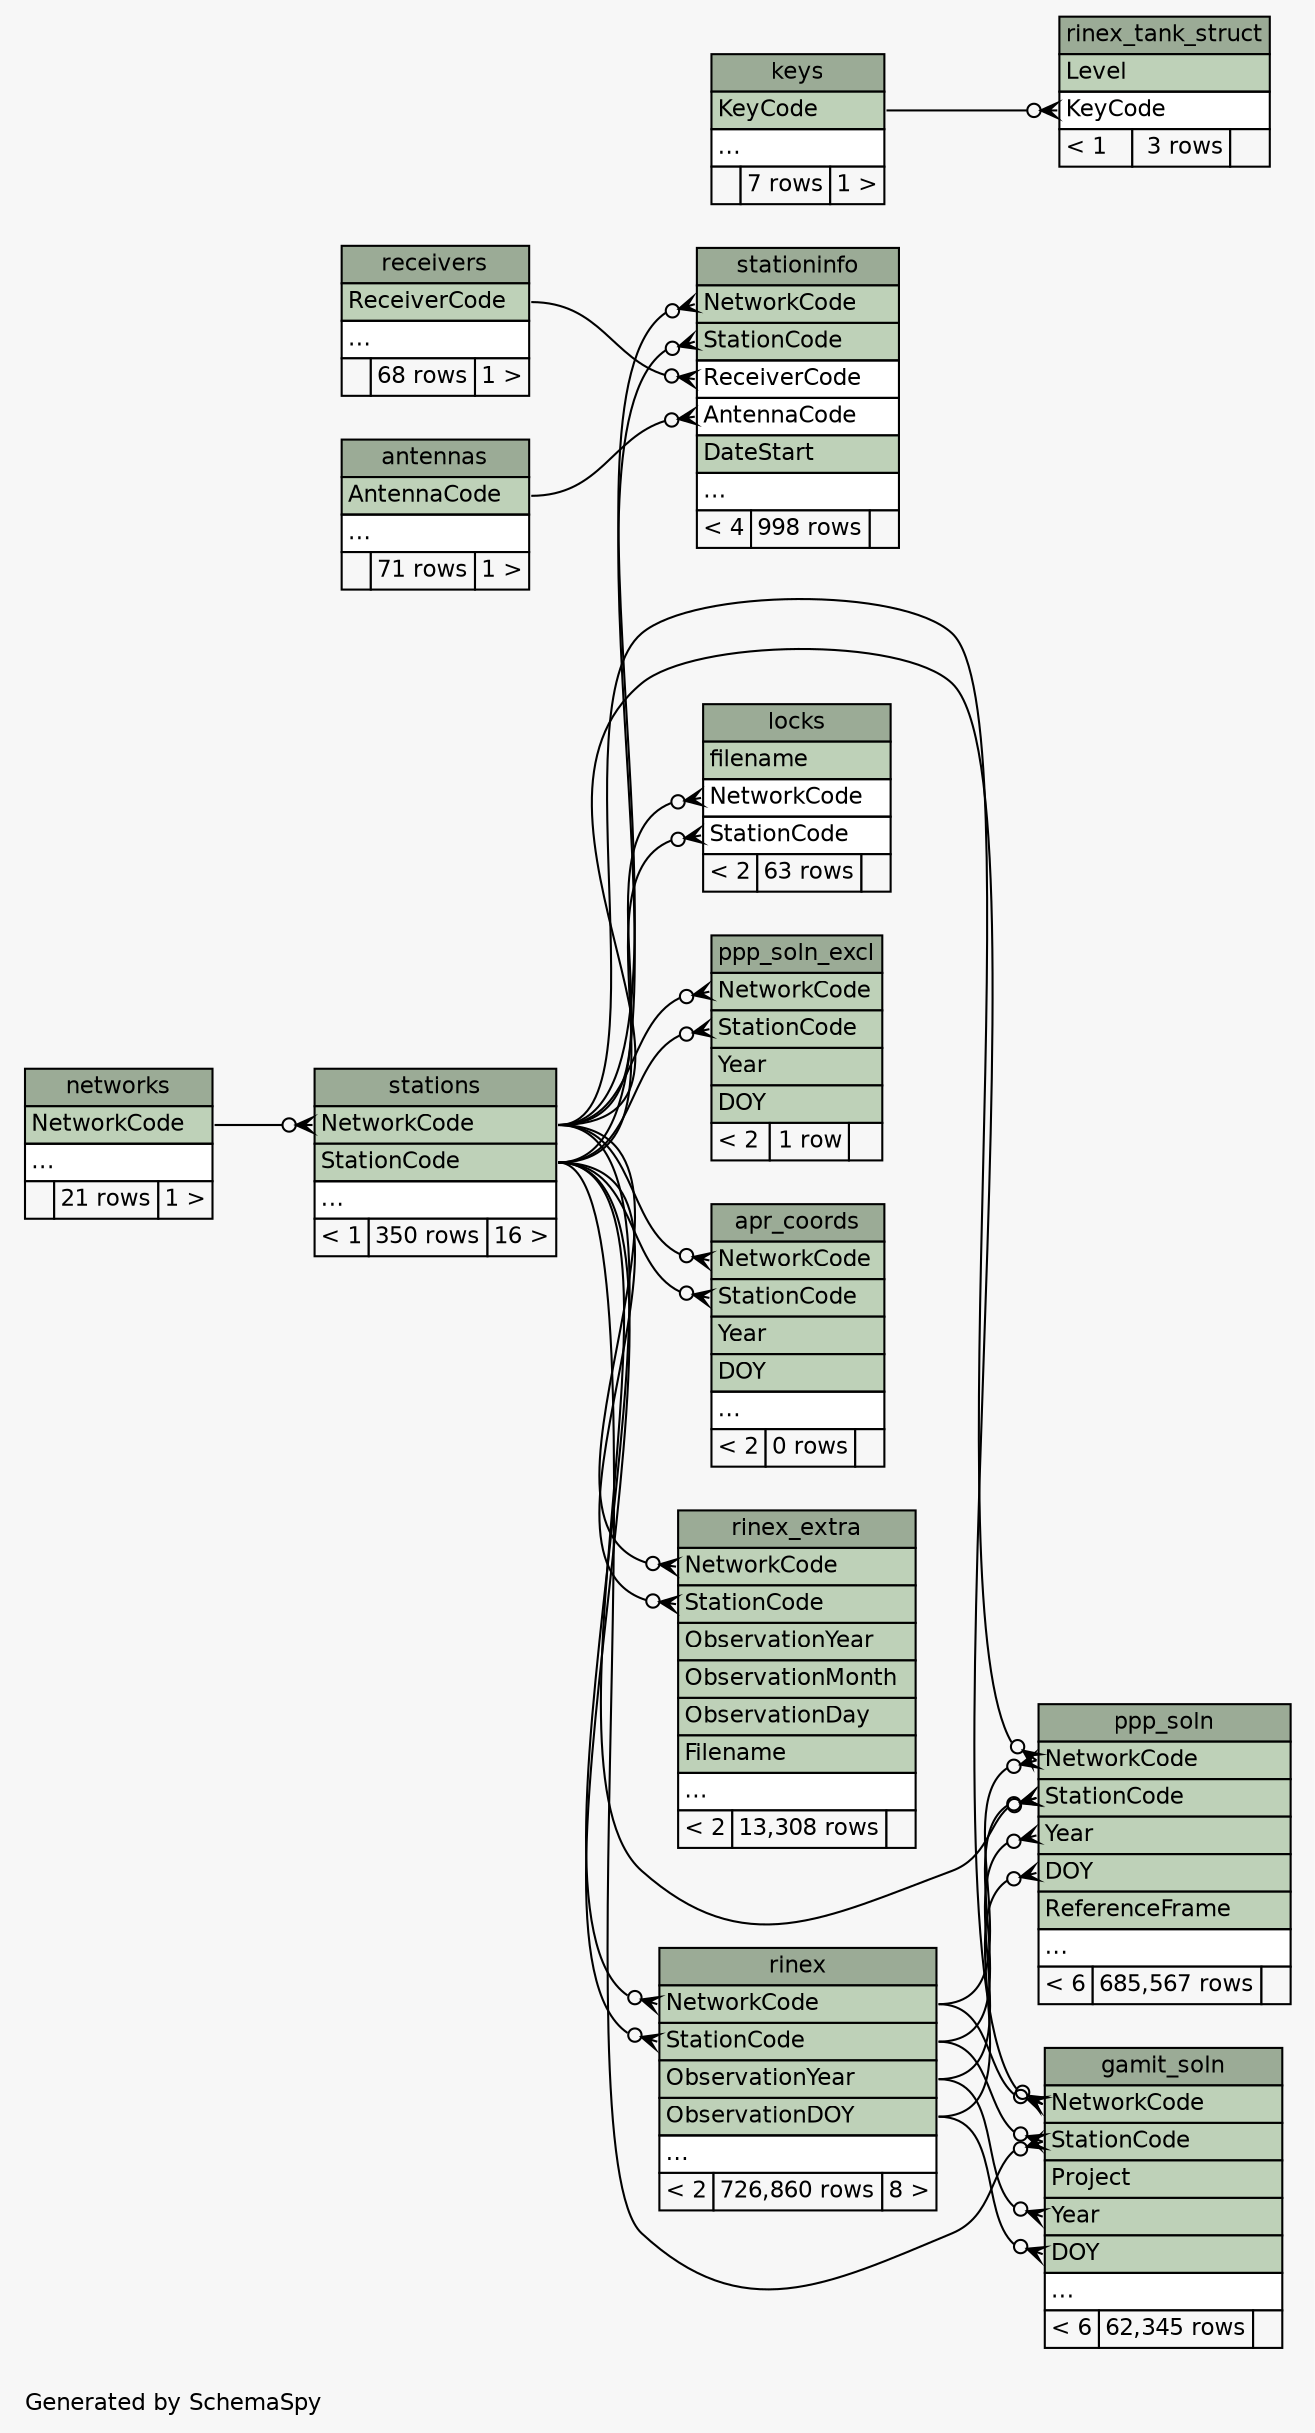 // dot 2.36.0 on Linux 4.4.0-59-generic
// SchemaSpy rev 590
digraph "compactRelationshipsDiagram" {
  graph [
    rankdir="RL"
    bgcolor="#f7f7f7"
    label="\nGenerated by SchemaSpy"
    labeljust="l"
    nodesep="0.18"
    ranksep="0.46"
    fontname="Helvetica"
    fontsize="11"
  ];
  node [
    fontname="Helvetica"
    fontsize="11"
    shape="plaintext"
  ];
  edge [
    arrowsize="0.8"
  ];
  "antennas" [
    label=<
    <TABLE BORDER="0" CELLBORDER="1" CELLSPACING="0" BGCOLOR="#ffffff">
      <TR><TD COLSPAN="3" BGCOLOR="#9bab96" ALIGN="CENTER">antennas</TD></TR>
      <TR><TD PORT="AntennaCode" COLSPAN="3" BGCOLOR="#bed1b8" ALIGN="LEFT">AntennaCode</TD></TR>
      <TR><TD PORT="elipses" COLSPAN="3" ALIGN="LEFT">...</TD></TR>
      <TR><TD ALIGN="LEFT" BGCOLOR="#f7f7f7">  </TD><TD ALIGN="RIGHT" BGCOLOR="#f7f7f7">71 rows</TD><TD ALIGN="RIGHT" BGCOLOR="#f7f7f7">1 &gt;</TD></TR>
    </TABLE>>
    URL="tables/antennas.html"
    tooltip="antennas"
  ];
  "apr_coords" [
    label=<
    <TABLE BORDER="0" CELLBORDER="1" CELLSPACING="0" BGCOLOR="#ffffff">
      <TR><TD COLSPAN="3" BGCOLOR="#9bab96" ALIGN="CENTER">apr_coords</TD></TR>
      <TR><TD PORT="NetworkCode" COLSPAN="3" BGCOLOR="#bed1b8" ALIGN="LEFT">NetworkCode</TD></TR>
      <TR><TD PORT="StationCode" COLSPAN="3" BGCOLOR="#bed1b8" ALIGN="LEFT">StationCode</TD></TR>
      <TR><TD PORT="Year" COLSPAN="3" BGCOLOR="#bed1b8" ALIGN="LEFT">Year</TD></TR>
      <TR><TD PORT="DOY" COLSPAN="3" BGCOLOR="#bed1b8" ALIGN="LEFT">DOY</TD></TR>
      <TR><TD PORT="elipses" COLSPAN="3" ALIGN="LEFT">...</TD></TR>
      <TR><TD ALIGN="LEFT" BGCOLOR="#f7f7f7">&lt; 2</TD><TD ALIGN="RIGHT" BGCOLOR="#f7f7f7">0 rows</TD><TD ALIGN="RIGHT" BGCOLOR="#f7f7f7">  </TD></TR>
    </TABLE>>
    URL="tables/apr_coords.html"
    tooltip="apr_coords"
  ];
  "gamit_soln" [
    label=<
    <TABLE BORDER="0" CELLBORDER="1" CELLSPACING="0" BGCOLOR="#ffffff">
      <TR><TD COLSPAN="3" BGCOLOR="#9bab96" ALIGN="CENTER">gamit_soln</TD></TR>
      <TR><TD PORT="NetworkCode" COLSPAN="3" BGCOLOR="#bed1b8" ALIGN="LEFT">NetworkCode</TD></TR>
      <TR><TD PORT="StationCode" COLSPAN="3" BGCOLOR="#bed1b8" ALIGN="LEFT">StationCode</TD></TR>
      <TR><TD PORT="Project" COLSPAN="3" BGCOLOR="#bed1b8" ALIGN="LEFT">Project</TD></TR>
      <TR><TD PORT="Year" COLSPAN="3" BGCOLOR="#bed1b8" ALIGN="LEFT">Year</TD></TR>
      <TR><TD PORT="DOY" COLSPAN="3" BGCOLOR="#bed1b8" ALIGN="LEFT">DOY</TD></TR>
      <TR><TD PORT="elipses" COLSPAN="3" ALIGN="LEFT">...</TD></TR>
      <TR><TD ALIGN="LEFT" BGCOLOR="#f7f7f7">&lt; 6</TD><TD ALIGN="RIGHT" BGCOLOR="#f7f7f7">62,345 rows</TD><TD ALIGN="RIGHT" BGCOLOR="#f7f7f7">  </TD></TR>
    </TABLE>>
    URL="tables/gamit_soln.html"
    tooltip="gamit_soln"
  ];
  "keys" [
    label=<
    <TABLE BORDER="0" CELLBORDER="1" CELLSPACING="0" BGCOLOR="#ffffff">
      <TR><TD COLSPAN="3" BGCOLOR="#9bab96" ALIGN="CENTER">keys</TD></TR>
      <TR><TD PORT="KeyCode" COLSPAN="3" BGCOLOR="#bed1b8" ALIGN="LEFT">KeyCode</TD></TR>
      <TR><TD PORT="elipses" COLSPAN="3" ALIGN="LEFT">...</TD></TR>
      <TR><TD ALIGN="LEFT" BGCOLOR="#f7f7f7">  </TD><TD ALIGN="RIGHT" BGCOLOR="#f7f7f7">7 rows</TD><TD ALIGN="RIGHT" BGCOLOR="#f7f7f7">1 &gt;</TD></TR>
    </TABLE>>
    URL="tables/keys.html"
    tooltip="keys"
  ];
  "locks" [
    label=<
    <TABLE BORDER="0" CELLBORDER="1" CELLSPACING="0" BGCOLOR="#ffffff">
      <TR><TD COLSPAN="3" BGCOLOR="#9bab96" ALIGN="CENTER">locks</TD></TR>
      <TR><TD PORT="filename" COLSPAN="3" BGCOLOR="#bed1b8" ALIGN="LEFT">filename</TD></TR>
      <TR><TD PORT="NetworkCode" COLSPAN="3" ALIGN="LEFT">NetworkCode</TD></TR>
      <TR><TD PORT="StationCode" COLSPAN="3" ALIGN="LEFT">StationCode</TD></TR>
      <TR><TD ALIGN="LEFT" BGCOLOR="#f7f7f7">&lt; 2</TD><TD ALIGN="RIGHT" BGCOLOR="#f7f7f7">63 rows</TD><TD ALIGN="RIGHT" BGCOLOR="#f7f7f7">  </TD></TR>
    </TABLE>>
    URL="tables/locks.html"
    tooltip="locks"
  ];
  "networks" [
    label=<
    <TABLE BORDER="0" CELLBORDER="1" CELLSPACING="0" BGCOLOR="#ffffff">
      <TR><TD COLSPAN="3" BGCOLOR="#9bab96" ALIGN="CENTER">networks</TD></TR>
      <TR><TD PORT="NetworkCode" COLSPAN="3" BGCOLOR="#bed1b8" ALIGN="LEFT">NetworkCode</TD></TR>
      <TR><TD PORT="elipses" COLSPAN="3" ALIGN="LEFT">...</TD></TR>
      <TR><TD ALIGN="LEFT" BGCOLOR="#f7f7f7">  </TD><TD ALIGN="RIGHT" BGCOLOR="#f7f7f7">21 rows</TD><TD ALIGN="RIGHT" BGCOLOR="#f7f7f7">1 &gt;</TD></TR>
    </TABLE>>
    URL="tables/networks.html"
    tooltip="networks"
  ];
  "ppp_soln" [
    label=<
    <TABLE BORDER="0" CELLBORDER="1" CELLSPACING="0" BGCOLOR="#ffffff">
      <TR><TD COLSPAN="3" BGCOLOR="#9bab96" ALIGN="CENTER">ppp_soln</TD></TR>
      <TR><TD PORT="NetworkCode" COLSPAN="3" BGCOLOR="#bed1b8" ALIGN="LEFT">NetworkCode</TD></TR>
      <TR><TD PORT="StationCode" COLSPAN="3" BGCOLOR="#bed1b8" ALIGN="LEFT">StationCode</TD></TR>
      <TR><TD PORT="Year" COLSPAN="3" BGCOLOR="#bed1b8" ALIGN="LEFT">Year</TD></TR>
      <TR><TD PORT="DOY" COLSPAN="3" BGCOLOR="#bed1b8" ALIGN="LEFT">DOY</TD></TR>
      <TR><TD PORT="ReferenceFrame" COLSPAN="3" BGCOLOR="#bed1b8" ALIGN="LEFT">ReferenceFrame</TD></TR>
      <TR><TD PORT="elipses" COLSPAN="3" ALIGN="LEFT">...</TD></TR>
      <TR><TD ALIGN="LEFT" BGCOLOR="#f7f7f7">&lt; 6</TD><TD ALIGN="RIGHT" BGCOLOR="#f7f7f7">685,567 rows</TD><TD ALIGN="RIGHT" BGCOLOR="#f7f7f7">  </TD></TR>
    </TABLE>>
    URL="tables/ppp_soln.html"
    tooltip="ppp_soln"
  ];
  "ppp_soln_excl" [
    label=<
    <TABLE BORDER="0" CELLBORDER="1" CELLSPACING="0" BGCOLOR="#ffffff">
      <TR><TD COLSPAN="3" BGCOLOR="#9bab96" ALIGN="CENTER">ppp_soln_excl</TD></TR>
      <TR><TD PORT="NetworkCode" COLSPAN="3" BGCOLOR="#bed1b8" ALIGN="LEFT">NetworkCode</TD></TR>
      <TR><TD PORT="StationCode" COLSPAN="3" BGCOLOR="#bed1b8" ALIGN="LEFT">StationCode</TD></TR>
      <TR><TD PORT="Year" COLSPAN="3" BGCOLOR="#bed1b8" ALIGN="LEFT">Year</TD></TR>
      <TR><TD PORT="DOY" COLSPAN="3" BGCOLOR="#bed1b8" ALIGN="LEFT">DOY</TD></TR>
      <TR><TD ALIGN="LEFT" BGCOLOR="#f7f7f7">&lt; 2</TD><TD ALIGN="RIGHT" BGCOLOR="#f7f7f7">1 row</TD><TD ALIGN="RIGHT" BGCOLOR="#f7f7f7">  </TD></TR>
    </TABLE>>
    URL="tables/ppp_soln_excl.html"
    tooltip="ppp_soln_excl"
  ];
  "receivers" [
    label=<
    <TABLE BORDER="0" CELLBORDER="1" CELLSPACING="0" BGCOLOR="#ffffff">
      <TR><TD COLSPAN="3" BGCOLOR="#9bab96" ALIGN="CENTER">receivers</TD></TR>
      <TR><TD PORT="ReceiverCode" COLSPAN="3" BGCOLOR="#bed1b8" ALIGN="LEFT">ReceiverCode</TD></TR>
      <TR><TD PORT="elipses" COLSPAN="3" ALIGN="LEFT">...</TD></TR>
      <TR><TD ALIGN="LEFT" BGCOLOR="#f7f7f7">  </TD><TD ALIGN="RIGHT" BGCOLOR="#f7f7f7">68 rows</TD><TD ALIGN="RIGHT" BGCOLOR="#f7f7f7">1 &gt;</TD></TR>
    </TABLE>>
    URL="tables/receivers.html"
    tooltip="receivers"
  ];
  "rinex" [
    label=<
    <TABLE BORDER="0" CELLBORDER="1" CELLSPACING="0" BGCOLOR="#ffffff">
      <TR><TD COLSPAN="3" BGCOLOR="#9bab96" ALIGN="CENTER">rinex</TD></TR>
      <TR><TD PORT="NetworkCode" COLSPAN="3" BGCOLOR="#bed1b8" ALIGN="LEFT">NetworkCode</TD></TR>
      <TR><TD PORT="StationCode" COLSPAN="3" BGCOLOR="#bed1b8" ALIGN="LEFT">StationCode</TD></TR>
      <TR><TD PORT="ObservationYear" COLSPAN="3" BGCOLOR="#bed1b8" ALIGN="LEFT">ObservationYear</TD></TR>
      <TR><TD PORT="ObservationDOY" COLSPAN="3" BGCOLOR="#bed1b8" ALIGN="LEFT">ObservationDOY</TD></TR>
      <TR><TD PORT="elipses" COLSPAN="3" ALIGN="LEFT">...</TD></TR>
      <TR><TD ALIGN="LEFT" BGCOLOR="#f7f7f7">&lt; 2</TD><TD ALIGN="RIGHT" BGCOLOR="#f7f7f7">726,860 rows</TD><TD ALIGN="RIGHT" BGCOLOR="#f7f7f7">8 &gt;</TD></TR>
    </TABLE>>
    URL="tables/rinex.html"
    tooltip="rinex"
  ];
  "rinex_extra" [
    label=<
    <TABLE BORDER="0" CELLBORDER="1" CELLSPACING="0" BGCOLOR="#ffffff">
      <TR><TD COLSPAN="3" BGCOLOR="#9bab96" ALIGN="CENTER">rinex_extra</TD></TR>
      <TR><TD PORT="NetworkCode" COLSPAN="3" BGCOLOR="#bed1b8" ALIGN="LEFT">NetworkCode</TD></TR>
      <TR><TD PORT="StationCode" COLSPAN="3" BGCOLOR="#bed1b8" ALIGN="LEFT">StationCode</TD></TR>
      <TR><TD PORT="ObservationYear" COLSPAN="3" BGCOLOR="#bed1b8" ALIGN="LEFT">ObservationYear</TD></TR>
      <TR><TD PORT="ObservationMonth" COLSPAN="3" BGCOLOR="#bed1b8" ALIGN="LEFT">ObservationMonth</TD></TR>
      <TR><TD PORT="ObservationDay" COLSPAN="3" BGCOLOR="#bed1b8" ALIGN="LEFT">ObservationDay</TD></TR>
      <TR><TD PORT="Filename" COLSPAN="3" BGCOLOR="#bed1b8" ALIGN="LEFT">Filename</TD></TR>
      <TR><TD PORT="elipses" COLSPAN="3" ALIGN="LEFT">...</TD></TR>
      <TR><TD ALIGN="LEFT" BGCOLOR="#f7f7f7">&lt; 2</TD><TD ALIGN="RIGHT" BGCOLOR="#f7f7f7">13,308 rows</TD><TD ALIGN="RIGHT" BGCOLOR="#f7f7f7">  </TD></TR>
    </TABLE>>
    URL="tables/rinex_extra.html"
    tooltip="rinex_extra"
  ];
  "rinex_tank_struct" [
    label=<
    <TABLE BORDER="0" CELLBORDER="1" CELLSPACING="0" BGCOLOR="#ffffff">
      <TR><TD COLSPAN="3" BGCOLOR="#9bab96" ALIGN="CENTER">rinex_tank_struct</TD></TR>
      <TR><TD PORT="Level" COLSPAN="3" BGCOLOR="#bed1b8" ALIGN="LEFT">Level</TD></TR>
      <TR><TD PORT="KeyCode" COLSPAN="3" ALIGN="LEFT">KeyCode</TD></TR>
      <TR><TD ALIGN="LEFT" BGCOLOR="#f7f7f7">&lt; 1</TD><TD ALIGN="RIGHT" BGCOLOR="#f7f7f7">3 rows</TD><TD ALIGN="RIGHT" BGCOLOR="#f7f7f7">  </TD></TR>
    </TABLE>>
    URL="tables/rinex_tank_struct.html"
    tooltip="rinex_tank_struct"
  ];
  "stationinfo" [
    label=<
    <TABLE BORDER="0" CELLBORDER="1" CELLSPACING="0" BGCOLOR="#ffffff">
      <TR><TD COLSPAN="3" BGCOLOR="#9bab96" ALIGN="CENTER">stationinfo</TD></TR>
      <TR><TD PORT="NetworkCode" COLSPAN="3" BGCOLOR="#bed1b8" ALIGN="LEFT">NetworkCode</TD></TR>
      <TR><TD PORT="StationCode" COLSPAN="3" BGCOLOR="#bed1b8" ALIGN="LEFT">StationCode</TD></TR>
      <TR><TD PORT="ReceiverCode" COLSPAN="3" ALIGN="LEFT">ReceiverCode</TD></TR>
      <TR><TD PORT="AntennaCode" COLSPAN="3" ALIGN="LEFT">AntennaCode</TD></TR>
      <TR><TD PORT="DateStart" COLSPAN="3" BGCOLOR="#bed1b8" ALIGN="LEFT">DateStart</TD></TR>
      <TR><TD PORT="elipses" COLSPAN="3" ALIGN="LEFT">...</TD></TR>
      <TR><TD ALIGN="LEFT" BGCOLOR="#f7f7f7">&lt; 4</TD><TD ALIGN="RIGHT" BGCOLOR="#f7f7f7">998 rows</TD><TD ALIGN="RIGHT" BGCOLOR="#f7f7f7">  </TD></TR>
    </TABLE>>
    URL="tables/stationinfo.html"
    tooltip="stationinfo"
  ];
  "stations" [
    label=<
    <TABLE BORDER="0" CELLBORDER="1" CELLSPACING="0" BGCOLOR="#ffffff">
      <TR><TD COLSPAN="3" BGCOLOR="#9bab96" ALIGN="CENTER">stations</TD></TR>
      <TR><TD PORT="NetworkCode" COLSPAN="3" BGCOLOR="#bed1b8" ALIGN="LEFT">NetworkCode</TD></TR>
      <TR><TD PORT="StationCode" COLSPAN="3" BGCOLOR="#bed1b8" ALIGN="LEFT">StationCode</TD></TR>
      <TR><TD PORT="elipses" COLSPAN="3" ALIGN="LEFT">...</TD></TR>
      <TR><TD ALIGN="LEFT" BGCOLOR="#f7f7f7">&lt; 1</TD><TD ALIGN="RIGHT" BGCOLOR="#f7f7f7">350 rows</TD><TD ALIGN="RIGHT" BGCOLOR="#f7f7f7">16 &gt;</TD></TR>
    </TABLE>>
    URL="tables/stations.html"
    tooltip="stations"
  ];
  "apr_coords":"NetworkCode":w -> "stations":"NetworkCode":e [arrowhead=none dir=back arrowtail=crowodot];
  "apr_coords":"StationCode":w -> "stations":"StationCode":e [arrowhead=none dir=back arrowtail=crowodot];
  "gamit_soln":"DOY":w -> "rinex":"ObservationDOY":e [arrowhead=none dir=back arrowtail=crowodot];
  "gamit_soln":"NetworkCode":w -> "rinex":"NetworkCode":e [arrowhead=none dir=back arrowtail=crowodot];
  "gamit_soln":"NetworkCode":w -> "stations":"NetworkCode":e [arrowhead=none dir=back arrowtail=crowodot];
  "gamit_soln":"StationCode":w -> "rinex":"StationCode":e [arrowhead=none dir=back arrowtail=crowodot];
  "gamit_soln":"StationCode":w -> "stations":"StationCode":e [arrowhead=none dir=back arrowtail=crowodot];
  "gamit_soln":"Year":w -> "rinex":"ObservationYear":e [arrowhead=none dir=back arrowtail=crowodot];
  "locks":"NetworkCode":w -> "stations":"NetworkCode":e [arrowhead=none dir=back arrowtail=crowodot];
  "locks":"StationCode":w -> "stations":"StationCode":e [arrowhead=none dir=back arrowtail=crowodot];
  "ppp_soln":"DOY":w -> "rinex":"ObservationDOY":e [arrowhead=none dir=back arrowtail=crowodot];
  "ppp_soln":"NetworkCode":w -> "rinex":"NetworkCode":e [arrowhead=none dir=back arrowtail=crowodot];
  "ppp_soln":"NetworkCode":w -> "stations":"NetworkCode":e [arrowhead=none dir=back arrowtail=crowodot];
  "ppp_soln":"StationCode":w -> "rinex":"StationCode":e [arrowhead=none dir=back arrowtail=crowodot];
  "ppp_soln":"StationCode":w -> "stations":"StationCode":e [arrowhead=none dir=back arrowtail=crowodot];
  "ppp_soln":"Year":w -> "rinex":"ObservationYear":e [arrowhead=none dir=back arrowtail=crowodot];
  "ppp_soln_excl":"NetworkCode":w -> "stations":"NetworkCode":e [arrowhead=none dir=back arrowtail=crowodot];
  "ppp_soln_excl":"StationCode":w -> "stations":"StationCode":e [arrowhead=none dir=back arrowtail=crowodot];
  "rinex":"NetworkCode":w -> "stations":"NetworkCode":e [arrowhead=none dir=back arrowtail=crowodot];
  "rinex":"StationCode":w -> "stations":"StationCode":e [arrowhead=none dir=back arrowtail=crowodot];
  "rinex_extra":"NetworkCode":w -> "stations":"NetworkCode":e [arrowhead=none dir=back arrowtail=crowodot];
  "rinex_extra":"StationCode":w -> "stations":"StationCode":e [arrowhead=none dir=back arrowtail=crowodot];
  "rinex_tank_struct":"KeyCode":w -> "keys":"KeyCode":e [arrowhead=none dir=back arrowtail=crowodot];
  "stationinfo":"AntennaCode":w -> "antennas":"AntennaCode":e [arrowhead=none dir=back arrowtail=crowodot];
  "stationinfo":"NetworkCode":w -> "stations":"NetworkCode":e [arrowhead=none dir=back arrowtail=crowodot];
  "stationinfo":"ReceiverCode":w -> "receivers":"ReceiverCode":e [arrowhead=none dir=back arrowtail=crowodot];
  "stationinfo":"StationCode":w -> "stations":"StationCode":e [arrowhead=none dir=back arrowtail=crowodot];
  "stations":"NetworkCode":w -> "networks":"NetworkCode":e [arrowhead=none dir=back arrowtail=crowodot];
}
